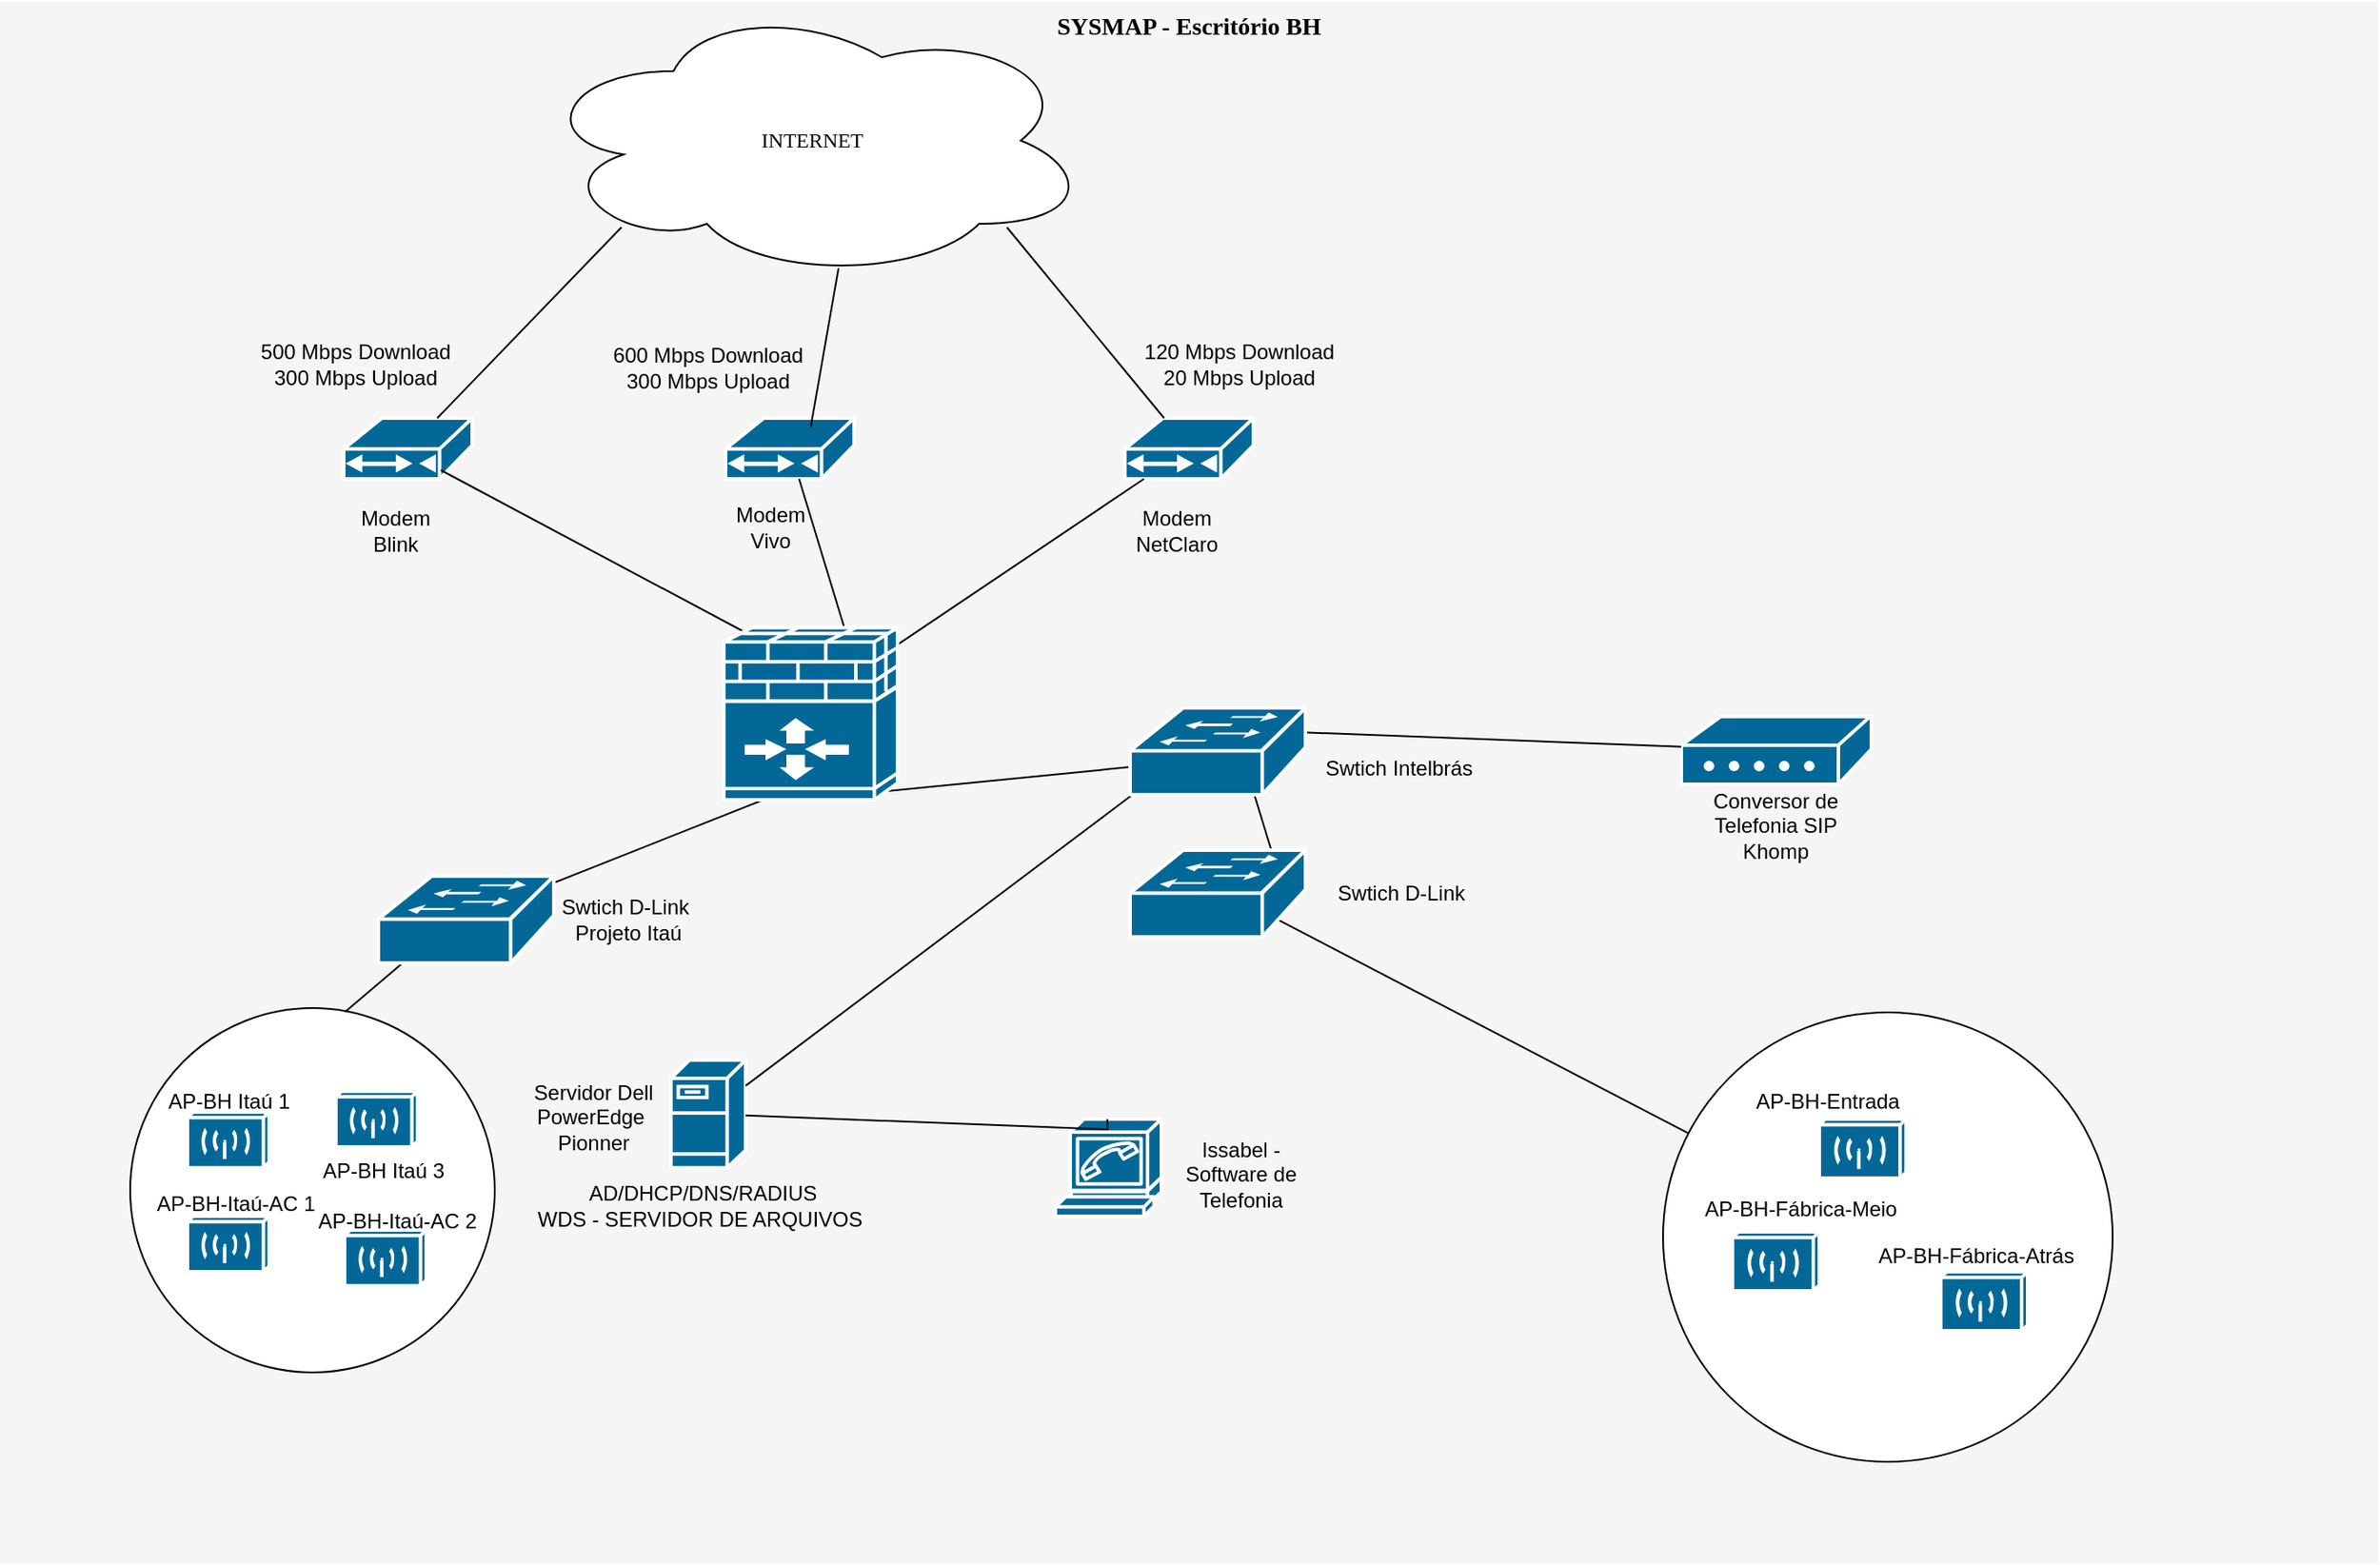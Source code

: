 <mxfile version="23.1.5" type="github">
  <diagram name="Page-1" id="c37626ed-c26b-45fb-9056-f9ebc6bb27b6">
    <mxGraphModel dx="2986" dy="941" grid="1" gridSize="10" guides="1" tooltips="1" connect="1" arrows="1" fold="1" page="1" pageScale="1" pageWidth="1100" pageHeight="850" background="none" math="0" shadow="0">
      <root>
        <mxCell id="0" />
        <mxCell id="1" parent="0" />
        <mxCell id="1c7a67bf8fd3230f-83" value="SYSMAP - Escritório BH" style="whiteSpace=wrap;html=1;rounded=0;shadow=0;comic=0;strokeWidth=1;fontFamily=Verdana;fontSize=14;fillColor=#f5f5f5;strokeColor=none;verticalAlign=top;fontStyle=1" parent="1" vertex="1">
          <mxGeometry x="-58" y="10" width="1370" height="900" as="geometry" />
        </mxCell>
        <mxCell id="dWeeruLZoZ9HQvfYhUeR-41" value="" style="ellipse;whiteSpace=wrap;html=1;aspect=fixed;" vertex="1" parent="1">
          <mxGeometry x="17" y="590" width="210" height="210" as="geometry" />
        </mxCell>
        <mxCell id="dWeeruLZoZ9HQvfYhUeR-50" value="" style="ellipse;whiteSpace=wrap;html=1;aspect=fixed;" vertex="1" parent="1">
          <mxGeometry x="900" y="592.5" width="259" height="259" as="geometry" />
        </mxCell>
        <mxCell id="1c7a67bf8fd3230f-13" value="INTERNET" style="ellipse;shape=cloud;whiteSpace=wrap;html=1;rounded=0;shadow=0;comic=0;strokeWidth=1;fontFamily=Verdana;fontSize=12;" parent="1" vertex="1">
          <mxGeometry x="250" y="10" width="320" height="160" as="geometry" />
        </mxCell>
        <mxCell id="dWeeruLZoZ9HQvfYhUeR-1" value="" style="shape=mxgraph.cisco.modems_and_phones.cable_modem;sketch=0;html=1;pointerEvents=1;dashed=0;fillColor=#036897;strokeColor=#ffffff;strokeWidth=2;verticalLabelPosition=bottom;verticalAlign=top;align=center;outlineConnect=0;" vertex="1" parent="1">
          <mxGeometry x="140" y="250" width="74" height="35" as="geometry" />
        </mxCell>
        <mxCell id="dWeeruLZoZ9HQvfYhUeR-2" value="" style="shape=mxgraph.cisco.modems_and_phones.cable_modem;sketch=0;html=1;pointerEvents=1;dashed=0;fillColor=#036897;strokeColor=#ffffff;strokeWidth=2;verticalLabelPosition=bottom;verticalAlign=top;align=center;outlineConnect=0;" vertex="1" parent="1">
          <mxGeometry x="590" y="250" width="74" height="35" as="geometry" />
        </mxCell>
        <mxCell id="dWeeruLZoZ9HQvfYhUeR-3" value="" style="shape=mxgraph.cisco.modems_and_phones.cable_modem;sketch=0;html=1;pointerEvents=1;dashed=0;fillColor=#036897;strokeColor=#ffffff;strokeWidth=2;verticalLabelPosition=bottom;verticalAlign=top;align=center;outlineConnect=0;" vertex="1" parent="1">
          <mxGeometry x="360" y="250" width="74" height="35" as="geometry" />
        </mxCell>
        <mxCell id="dWeeruLZoZ9HQvfYhUeR-5" value="Modem Blink" style="text;strokeColor=none;align=center;fillColor=none;html=1;verticalAlign=middle;whiteSpace=wrap;rounded=0;" vertex="1" parent="1">
          <mxGeometry x="140" y="300" width="60" height="30" as="geometry" />
        </mxCell>
        <mxCell id="dWeeruLZoZ9HQvfYhUeR-6" value="Modem Vivo" style="text;strokeColor=none;align=center;fillColor=none;html=1;verticalAlign=middle;whiteSpace=wrap;rounded=0;" vertex="1" parent="1">
          <mxGeometry x="356" y="298" width="60" height="30" as="geometry" />
        </mxCell>
        <mxCell id="dWeeruLZoZ9HQvfYhUeR-7" value="Modem NetClaro" style="text;strokeColor=none;align=center;fillColor=none;html=1;verticalAlign=middle;whiteSpace=wrap;rounded=0;" vertex="1" parent="1">
          <mxGeometry x="590" y="300" width="60" height="30" as="geometry" />
        </mxCell>
        <mxCell id="dWeeruLZoZ9HQvfYhUeR-8" value="120 Mbps Download&lt;br&gt;20 Mbps Upload" style="text;strokeColor=none;align=center;fillColor=none;html=1;verticalAlign=middle;whiteSpace=wrap;rounded=0;" vertex="1" parent="1">
          <mxGeometry x="590" y="189" width="132" height="60" as="geometry" />
        </mxCell>
        <mxCell id="dWeeruLZoZ9HQvfYhUeR-9" value="500 Mbps Download&lt;br&gt;300 Mbps Upload" style="text;strokeColor=none;align=center;fillColor=none;html=1;verticalAlign=middle;whiteSpace=wrap;rounded=0;" vertex="1" parent="1">
          <mxGeometry x="81" y="189" width="132" height="60" as="geometry" />
        </mxCell>
        <mxCell id="dWeeruLZoZ9HQvfYhUeR-10" value="600 Mbps Download&lt;br&gt;300 Mbps Upload" style="text;strokeColor=none;align=center;fillColor=none;html=1;verticalAlign=middle;whiteSpace=wrap;rounded=0;" vertex="1" parent="1">
          <mxGeometry x="284" y="191" width="132" height="60" as="geometry" />
        </mxCell>
        <mxCell id="dWeeruLZoZ9HQvfYhUeR-12" value="" style="endArrow=none;html=1;rounded=0;" edge="1" parent="1" source="dWeeruLZoZ9HQvfYhUeR-1">
          <mxGeometry width="50" height="50" relative="1" as="geometry">
            <mxPoint x="250" y="190" as="sourcePoint" />
            <mxPoint x="300" y="140" as="targetPoint" />
          </mxGeometry>
        </mxCell>
        <mxCell id="dWeeruLZoZ9HQvfYhUeR-13" value="" style="endArrow=none;html=1;rounded=0;" edge="1" parent="1">
          <mxGeometry width="50" height="50" relative="1" as="geometry">
            <mxPoint x="425.019" y="163.694" as="sourcePoint" />
            <mxPoint x="409" y="255.191" as="targetPoint" />
          </mxGeometry>
        </mxCell>
        <mxCell id="dWeeruLZoZ9HQvfYhUeR-14" value="" style="endArrow=none;html=1;rounded=0;" edge="1" parent="1" target="dWeeruLZoZ9HQvfYhUeR-2">
          <mxGeometry width="50" height="50" relative="1" as="geometry">
            <mxPoint x="522.019" y="140.004" as="sourcePoint" />
            <mxPoint x="506" y="231.501" as="targetPoint" />
          </mxGeometry>
        </mxCell>
        <mxCell id="dWeeruLZoZ9HQvfYhUeR-15" value="" style="endArrow=none;html=1;rounded=0;exitX=0.86;exitY=0.2;exitDx=0;exitDy=0;exitPerimeter=0;" edge="1" parent="1" source="1c7a67bf8fd3230f-10" target="dWeeruLZoZ9HQvfYhUeR-2">
          <mxGeometry width="50" height="50" relative="1" as="geometry">
            <mxPoint x="560" y="410" as="sourcePoint" />
            <mxPoint x="610" y="360" as="targetPoint" />
          </mxGeometry>
        </mxCell>
        <mxCell id="dWeeruLZoZ9HQvfYhUeR-17" value="" style="endArrow=none;html=1;rounded=0;exitX=0.17;exitY=0.06;exitDx=0;exitDy=0;exitPerimeter=0;" edge="1" parent="1" source="1c7a67bf8fd3230f-10">
          <mxGeometry width="50" height="50" relative="1" as="geometry">
            <mxPoint x="40" y="385" as="sourcePoint" />
            <mxPoint x="196" y="280" as="targetPoint" />
          </mxGeometry>
        </mxCell>
        <mxCell id="dWeeruLZoZ9HQvfYhUeR-19" value="" style="endArrow=none;html=1;rounded=0;exitX=0.17;exitY=0.06;exitDx=0;exitDy=0;exitPerimeter=0;" edge="1" parent="1" target="dWeeruLZoZ9HQvfYhUeR-3">
          <mxGeometry width="50" height="50" relative="1" as="geometry">
            <mxPoint x="433" y="386" as="sourcePoint" />
            <mxPoint x="253" y="290" as="targetPoint" />
          </mxGeometry>
        </mxCell>
        <mxCell id="dWeeruLZoZ9HQvfYhUeR-23" value="Swtich D-Link&amp;nbsp;&lt;br&gt;Projeto Itaú" style="text;strokeColor=none;align=center;fillColor=none;html=1;verticalAlign=middle;whiteSpace=wrap;rounded=0;" vertex="1" parent="1">
          <mxGeometry x="259" y="524" width="90" height="30" as="geometry" />
        </mxCell>
        <mxCell id="dWeeruLZoZ9HQvfYhUeR-25" value="Swtich Intelbrás" style="text;strokeColor=none;align=center;fillColor=none;html=1;verticalAlign=middle;whiteSpace=wrap;rounded=0;" vertex="1" parent="1">
          <mxGeometry x="703" y="437" width="90" height="30" as="geometry" />
        </mxCell>
        <mxCell id="dWeeruLZoZ9HQvfYhUeR-27" value="Swtich D-Link&amp;nbsp;" style="text;strokeColor=none;align=center;fillColor=none;html=1;verticalAlign=middle;whiteSpace=wrap;rounded=0;" vertex="1" parent="1">
          <mxGeometry x="706" y="509" width="90" height="30" as="geometry" />
        </mxCell>
        <mxCell id="dWeeruLZoZ9HQvfYhUeR-28" value="" style="endArrow=none;html=1;rounded=0;" edge="1" parent="1">
          <mxGeometry width="50" height="50" relative="1" as="geometry">
            <mxPoint x="250" y="522.203" as="sourcePoint" />
            <mxPoint x="412" y="458" as="targetPoint" />
          </mxGeometry>
        </mxCell>
        <mxCell id="dWeeruLZoZ9HQvfYhUeR-29" value="" style="endArrow=none;html=1;rounded=0;exitX=0.864;exitY=0.354;exitDx=0;exitDy=0;exitPerimeter=0;" edge="1" parent="1">
          <mxGeometry width="50" height="50" relative="1" as="geometry">
            <mxPoint x="685.04" y="441.992" as="sourcePoint" />
            <mxPoint x="422" y="468" as="targetPoint" />
          </mxGeometry>
        </mxCell>
        <mxCell id="dWeeruLZoZ9HQvfYhUeR-30" value="" style="endArrow=none;html=1;rounded=0;exitX=0.864;exitY=0.354;exitDx=0;exitDy=0;exitPerimeter=0;entryX=0.664;entryY=0.771;entryDx=0;entryDy=0;entryPerimeter=0;" edge="1" parent="1">
          <mxGeometry width="50" height="50" relative="1" as="geometry">
            <mxPoint x="678" y="511" as="sourcePoint" />
            <mxPoint x="663.04" y="462.008" as="targetPoint" />
          </mxGeometry>
        </mxCell>
        <mxCell id="1c7a67bf8fd3230f-10" value="" style="shape=mxgraph.cisco.security.ios_firewall;html=1;dashed=0;fillColor=#036897;strokeColor=#ffffff;strokeWidth=2;verticalLabelPosition=bottom;verticalAlign=top;rounded=0;shadow=0;comic=0;fontFamily=Verdana;fontSize=12;" parent="1" vertex="1">
          <mxGeometry x="359" y="370" width="100" height="100" as="geometry" />
        </mxCell>
        <mxCell id="dWeeruLZoZ9HQvfYhUeR-32" value="" style="shape=mxgraph.cisco.servers.fileserver;sketch=0;html=1;pointerEvents=1;dashed=0;fillColor=#036897;strokeColor=#ffffff;strokeWidth=2;verticalLabelPosition=bottom;verticalAlign=top;align=center;outlineConnect=0;" vertex="1" parent="1">
          <mxGeometry x="328.5" y="620" width="43" height="62" as="geometry" />
        </mxCell>
        <mxCell id="dWeeruLZoZ9HQvfYhUeR-33" value="Servidor Dell PowerEdge&amp;nbsp;&lt;br&gt;Pionner" style="text;strokeColor=none;align=center;fillColor=none;html=1;verticalAlign=middle;whiteSpace=wrap;rounded=0;" vertex="1" parent="1">
          <mxGeometry x="244" y="636" width="79.5" height="34" as="geometry" />
        </mxCell>
        <mxCell id="dWeeruLZoZ9HQvfYhUeR-35" value="" style="endArrow=none;html=1;rounded=0;exitX=0.064;exitY=0.833;exitDx=0;exitDy=0;exitPerimeter=0;" edge="1" parent="1" target="dWeeruLZoZ9HQvfYhUeR-32">
          <mxGeometry width="50" height="50" relative="1" as="geometry">
            <mxPoint x="597.04" y="464.984" as="sourcePoint" />
            <mxPoint x="422" y="468" as="targetPoint" />
          </mxGeometry>
        </mxCell>
        <mxCell id="dWeeruLZoZ9HQvfYhUeR-37" value="" style="shape=mxgraph.cisco.wireless.wireless_transport;sketch=0;html=1;pointerEvents=1;dashed=0;fillColor=#036897;strokeColor=#ffffff;strokeWidth=2;verticalLabelPosition=bottom;verticalAlign=top;align=center;outlineConnect=0;" vertex="1" parent="1">
          <mxGeometry x="50" y="650" width="47" height="32" as="geometry" />
        </mxCell>
        <mxCell id="dWeeruLZoZ9HQvfYhUeR-38" value="" style="shape=mxgraph.cisco.wireless.wireless_transport;sketch=0;html=1;pointerEvents=1;dashed=0;fillColor=#036897;strokeColor=#ffffff;strokeWidth=2;verticalLabelPosition=bottom;verticalAlign=top;align=center;outlineConnect=0;" vertex="1" parent="1">
          <mxGeometry x="140.5" y="718" width="47" height="32" as="geometry" />
        </mxCell>
        <mxCell id="dWeeruLZoZ9HQvfYhUeR-39" value="" style="shape=mxgraph.cisco.wireless.wireless_transport;sketch=0;html=1;pointerEvents=1;dashed=0;fillColor=#036897;strokeColor=#ffffff;strokeWidth=2;verticalLabelPosition=bottom;verticalAlign=top;align=center;outlineConnect=0;" vertex="1" parent="1">
          <mxGeometry x="135.5" y="638" width="47" height="32" as="geometry" />
        </mxCell>
        <mxCell id="dWeeruLZoZ9HQvfYhUeR-40" value="" style="shape=mxgraph.cisco.wireless.wireless_transport;sketch=0;html=1;pointerEvents=1;dashed=0;fillColor=#036897;strokeColor=#ffffff;strokeWidth=2;verticalLabelPosition=bottom;verticalAlign=top;align=center;outlineConnect=0;" vertex="1" parent="1">
          <mxGeometry x="50" y="710" width="47" height="32" as="geometry" />
        </mxCell>
        <mxCell id="dWeeruLZoZ9HQvfYhUeR-42" value="AP-BH Itaú 1" style="text;strokeColor=none;align=center;fillColor=none;html=1;verticalAlign=middle;whiteSpace=wrap;rounded=0;" vertex="1" parent="1">
          <mxGeometry x="28.5" y="629" width="90" height="30" as="geometry" />
        </mxCell>
        <mxCell id="dWeeruLZoZ9HQvfYhUeR-43" value="AP-BH Itaú 3" style="text;strokeColor=none;align=center;fillColor=none;html=1;verticalAlign=middle;whiteSpace=wrap;rounded=0;" vertex="1" parent="1">
          <mxGeometry x="117.5" y="669" width="90" height="30" as="geometry" />
        </mxCell>
        <mxCell id="dWeeruLZoZ9HQvfYhUeR-44" value="" style="endArrow=none;html=1;rounded=0;exitX=0.373;exitY=0.792;exitDx=0;exitDy=0;exitPerimeter=0;entryX=0.59;entryY=0.01;entryDx=0;entryDy=0;entryPerimeter=0;" edge="1" parent="1" target="dWeeruLZoZ9HQvfYhUeR-41">
          <mxGeometry width="50" height="50" relative="1" as="geometry">
            <mxPoint x="181.03" y="558.016" as="sourcePoint" />
            <mxPoint x="339" y="642" as="targetPoint" />
          </mxGeometry>
        </mxCell>
        <mxCell id="dWeeruLZoZ9HQvfYhUeR-45" value="AP-BH-Itaú-AC 1" style="text;strokeColor=none;align=center;fillColor=none;html=1;verticalAlign=middle;whiteSpace=wrap;rounded=0;" vertex="1" parent="1">
          <mxGeometry x="24.5" y="688" width="105.5" height="30" as="geometry" />
        </mxCell>
        <mxCell id="dWeeruLZoZ9HQvfYhUeR-46" value="AP-BH-Itaú-AC 2" style="text;strokeColor=none;align=center;fillColor=none;html=1;verticalAlign=middle;whiteSpace=wrap;rounded=0;" vertex="1" parent="1">
          <mxGeometry x="117.5" y="698" width="105.5" height="30" as="geometry" />
        </mxCell>
        <mxCell id="dWeeruLZoZ9HQvfYhUeR-47" value="" style="shape=mxgraph.cisco.wireless.wireless_transport;sketch=0;html=1;pointerEvents=1;dashed=0;fillColor=#036897;strokeColor=#ffffff;strokeWidth=2;verticalLabelPosition=bottom;verticalAlign=top;align=center;outlineConnect=0;" vertex="1" parent="1">
          <mxGeometry x="940" y="719" width="50" height="34" as="geometry" />
        </mxCell>
        <mxCell id="dWeeruLZoZ9HQvfYhUeR-48" value="" style="shape=mxgraph.cisco.wireless.wireless_transport;sketch=0;html=1;pointerEvents=1;dashed=0;fillColor=#036897;strokeColor=#ffffff;strokeWidth=2;verticalLabelPosition=bottom;verticalAlign=top;align=center;outlineConnect=0;" vertex="1" parent="1">
          <mxGeometry x="1060" y="742" width="50" height="34" as="geometry" />
        </mxCell>
        <mxCell id="dWeeruLZoZ9HQvfYhUeR-49" value="" style="shape=mxgraph.cisco.wireless.wireless_transport;sketch=0;html=1;pointerEvents=1;dashed=0;fillColor=#036897;strokeColor=#ffffff;strokeWidth=2;verticalLabelPosition=bottom;verticalAlign=top;align=center;outlineConnect=0;" vertex="1" parent="1">
          <mxGeometry x="990" y="654" width="50" height="34" as="geometry" />
        </mxCell>
        <mxCell id="dWeeruLZoZ9HQvfYhUeR-52" value="" style="endArrow=none;html=1;rounded=0;entryX=0.836;entryY=0.604;entryDx=0;entryDy=0;entryPerimeter=0;" edge="1" parent="1" source="dWeeruLZoZ9HQvfYhUeR-50">
          <mxGeometry width="50" height="50" relative="1" as="geometry">
            <mxPoint x="630" y="660" as="sourcePoint" />
            <mxPoint x="675.96" y="537.992" as="targetPoint" />
          </mxGeometry>
        </mxCell>
        <mxCell id="dWeeruLZoZ9HQvfYhUeR-53" value="AP-BH-Entrada" style="text;strokeColor=none;align=center;fillColor=none;html=1;verticalAlign=middle;whiteSpace=wrap;rounded=0;" vertex="1" parent="1">
          <mxGeometry x="950" y="629" width="90" height="30" as="geometry" />
        </mxCell>
        <mxCell id="dWeeruLZoZ9HQvfYhUeR-54" value="AP-BH-Fábrica-Meio" style="text;strokeColor=none;align=center;fillColor=none;html=1;verticalAlign=middle;whiteSpace=wrap;rounded=0;" vertex="1" parent="1">
          <mxGeometry x="919" y="691" width="121" height="30" as="geometry" />
        </mxCell>
        <mxCell id="dWeeruLZoZ9HQvfYhUeR-55" value="AP-BH-Fábrica-Atrás" style="text;strokeColor=none;align=center;fillColor=none;html=1;verticalAlign=middle;whiteSpace=wrap;rounded=0;" vertex="1" parent="1">
          <mxGeometry x="1020" y="718" width="121" height="30" as="geometry" />
        </mxCell>
        <mxCell id="dWeeruLZoZ9HQvfYhUeR-56" value="" style="shape=mxgraph.cisco.modems_and_phones.modem;sketch=0;html=1;pointerEvents=1;dashed=0;fillColor=#036897;strokeColor=#ffffff;strokeWidth=2;verticalLabelPosition=bottom;verticalAlign=top;align=center;outlineConnect=0;" vertex="1" parent="1">
          <mxGeometry x="910.5" y="422" width="109.5" height="39" as="geometry" />
        </mxCell>
        <mxCell id="dWeeruLZoZ9HQvfYhUeR-57" value="Conversor de Telefonia SIP Khomp" style="text;strokeColor=none;align=center;fillColor=none;html=1;verticalAlign=middle;whiteSpace=wrap;rounded=0;" vertex="1" parent="1">
          <mxGeometry x="920.25" y="470" width="90" height="30" as="geometry" />
        </mxCell>
        <mxCell id="dWeeruLZoZ9HQvfYhUeR-58" value="" style="endArrow=none;html=1;rounded=0;" edge="1" parent="1" target="dWeeruLZoZ9HQvfYhUeR-56">
          <mxGeometry width="50" height="50" relative="1" as="geometry">
            <mxPoint x="690" y="431" as="sourcePoint" />
            <mxPoint x="740" y="381" as="targetPoint" />
          </mxGeometry>
        </mxCell>
        <mxCell id="dWeeruLZoZ9HQvfYhUeR-60" value="" style="shape=mxgraph.cisco.modems_and_phones.softphone;sketch=0;html=1;pointerEvents=1;dashed=0;fillColor=#036897;strokeColor=#ffffff;strokeWidth=2;verticalLabelPosition=bottom;verticalAlign=top;align=center;outlineConnect=0;" vertex="1" parent="1">
          <mxGeometry x="550" y="654" width="61" height="56" as="geometry" />
        </mxCell>
        <mxCell id="dWeeruLZoZ9HQvfYhUeR-61" value="Issabel - Software de Telefonia" style="text;strokeColor=none;align=center;fillColor=none;html=1;verticalAlign=middle;whiteSpace=wrap;rounded=0;" vertex="1" parent="1">
          <mxGeometry x="612" y="671" width="90" height="30" as="geometry" />
        </mxCell>
        <mxCell id="dWeeruLZoZ9HQvfYhUeR-63" value="" style="shape=mxgraph.cisco.switches.workgroup_switch;sketch=0;html=1;pointerEvents=1;dashed=0;fillColor=#036897;strokeColor=#ffffff;strokeWidth=2;verticalLabelPosition=bottom;verticalAlign=top;align=center;outlineConnect=0;" vertex="1" parent="1">
          <mxGeometry x="593" y="417" width="101" height="50" as="geometry" />
        </mxCell>
        <mxCell id="dWeeruLZoZ9HQvfYhUeR-64" value="" style="shape=mxgraph.cisco.switches.workgroup_switch;sketch=0;html=1;pointerEvents=1;dashed=0;fillColor=#036897;strokeColor=#ffffff;strokeWidth=2;verticalLabelPosition=bottom;verticalAlign=top;align=center;outlineConnect=0;" vertex="1" parent="1">
          <mxGeometry x="593" y="499" width="101" height="50" as="geometry" />
        </mxCell>
        <mxCell id="dWeeruLZoZ9HQvfYhUeR-65" value="" style="shape=mxgraph.cisco.switches.workgroup_switch;sketch=0;html=1;pointerEvents=1;dashed=0;fillColor=#036897;strokeColor=#ffffff;strokeWidth=2;verticalLabelPosition=bottom;verticalAlign=top;align=center;outlineConnect=0;" vertex="1" parent="1">
          <mxGeometry x="160" y="514" width="101" height="50" as="geometry" />
        </mxCell>
        <mxCell id="dWeeruLZoZ9HQvfYhUeR-66" value="" style="endArrow=none;html=1;rounded=0;" edge="1" parent="1" source="dWeeruLZoZ9HQvfYhUeR-60" target="dWeeruLZoZ9HQvfYhUeR-32">
          <mxGeometry width="50" height="50" relative="1" as="geometry">
            <mxPoint x="191.03" y="568.016" as="sourcePoint" />
            <mxPoint x="151" y="602" as="targetPoint" />
            <Array as="points">
              <mxPoint x="580" y="660" />
            </Array>
          </mxGeometry>
        </mxCell>
        <mxCell id="dWeeruLZoZ9HQvfYhUeR-68" value="AD/DHCP/DNS/RADIUS&lt;br&gt;WDS - SERVIDOR DE ARQUIVOS&amp;nbsp;" style="text;strokeColor=none;align=center;fillColor=none;html=1;verticalAlign=middle;whiteSpace=wrap;rounded=0;" vertex="1" parent="1">
          <mxGeometry x="244" y="687" width="206" height="34" as="geometry" />
        </mxCell>
      </root>
    </mxGraphModel>
  </diagram>
</mxfile>
